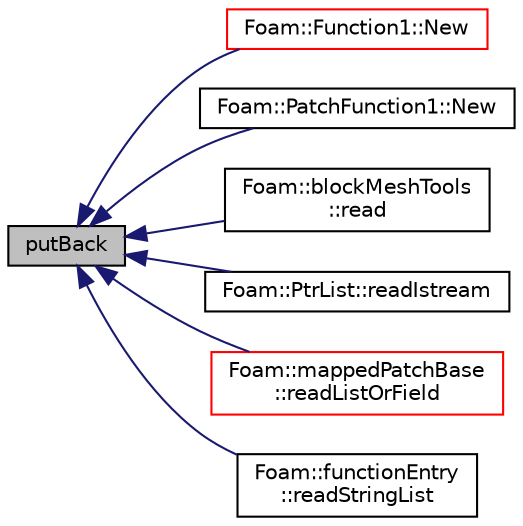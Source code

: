digraph "putBack"
{
  bgcolor="transparent";
  edge [fontname="Helvetica",fontsize="10",labelfontname="Helvetica",labelfontsize="10"];
  node [fontname="Helvetica",fontsize="10",shape=record];
  rankdir="LR";
  Node1 [label="putBack",height=0.2,width=0.4,color="black", fillcolor="grey75", style="filled" fontcolor="black"];
  Node1 -> Node2 [dir="back",color="midnightblue",fontsize="10",style="solid",fontname="Helvetica"];
  Node2 [label="Foam::Function1::New",height=0.2,width=0.4,color="red",URL="$classFoam_1_1Function1.html#a02d5055036bcdce0cbba694216218806",tooltip="Selector. "];
  Node1 -> Node3 [dir="back",color="midnightblue",fontsize="10",style="solid",fontname="Helvetica"];
  Node3 [label="Foam::PatchFunction1::New",height=0.2,width=0.4,color="black",URL="$classFoam_1_1PatchFunction1.html#ae64d5d4258ea4e20583a617c767063a2",tooltip="Selector. "];
  Node1 -> Node4 [dir="back",color="midnightblue",fontsize="10",style="solid",fontname="Helvetica"];
  Node4 [label="Foam::blockMeshTools\l::read",height=0.2,width=0.4,color="black",URL="$namespaceFoam_1_1blockMeshTools.html#ae7bdffbe7b968ab7bb19081ad8776d9e",tooltip="In-place read with dictionary lookup. "];
  Node1 -> Node5 [dir="back",color="midnightblue",fontsize="10",style="solid",fontname="Helvetica"];
  Node5 [label="Foam::PtrList::readIstream",height=0.2,width=0.4,color="black",URL="$classFoam_1_1PtrList.html#abd10854d664e07f878aff6bb4699f02d",tooltip="Read from Istream using Istream constructor class. "];
  Node1 -> Node6 [dir="back",color="midnightblue",fontsize="10",style="solid",fontname="Helvetica"];
  Node6 [label="Foam::mappedPatchBase\l::readListOrField",height=0.2,width=0.4,color="red",URL="$classFoam_1_1mappedPatchBase.html#ab5e64ae976c301737f883167857ec318",tooltip="Helper to read field or non-uniform list from dictionary. "];
  Node1 -> Node7 [dir="back",color="midnightblue",fontsize="10",style="solid",fontname="Helvetica"];
  Node7 [label="Foam::functionEntry\l::readStringList",height=0.2,width=0.4,color="black",URL="$classFoam_1_1functionEntry.html#a622947b8c96114d6fb83e1211d015f3e"];
}
